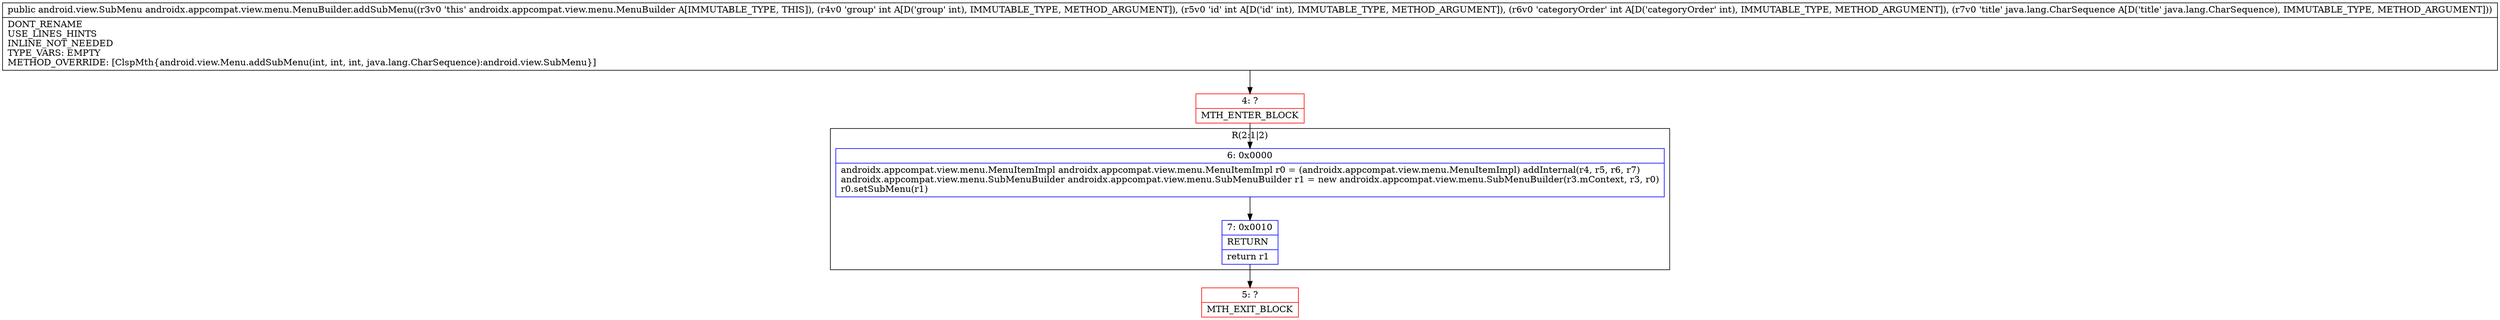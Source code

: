 digraph "CFG forandroidx.appcompat.view.menu.MenuBuilder.addSubMenu(IIILjava\/lang\/CharSequence;)Landroid\/view\/SubMenu;" {
subgraph cluster_Region_1543628394 {
label = "R(2:1|2)";
node [shape=record,color=blue];
Node_6 [shape=record,label="{6\:\ 0x0000|androidx.appcompat.view.menu.MenuItemImpl androidx.appcompat.view.menu.MenuItemImpl r0 = (androidx.appcompat.view.menu.MenuItemImpl) addInternal(r4, r5, r6, r7)\landroidx.appcompat.view.menu.SubMenuBuilder androidx.appcompat.view.menu.SubMenuBuilder r1 = new androidx.appcompat.view.menu.SubMenuBuilder(r3.mContext, r3, r0)\lr0.setSubMenu(r1)\l}"];
Node_7 [shape=record,label="{7\:\ 0x0010|RETURN\l|return r1\l}"];
}
Node_4 [shape=record,color=red,label="{4\:\ ?|MTH_ENTER_BLOCK\l}"];
Node_5 [shape=record,color=red,label="{5\:\ ?|MTH_EXIT_BLOCK\l}"];
MethodNode[shape=record,label="{public android.view.SubMenu androidx.appcompat.view.menu.MenuBuilder.addSubMenu((r3v0 'this' androidx.appcompat.view.menu.MenuBuilder A[IMMUTABLE_TYPE, THIS]), (r4v0 'group' int A[D('group' int), IMMUTABLE_TYPE, METHOD_ARGUMENT]), (r5v0 'id' int A[D('id' int), IMMUTABLE_TYPE, METHOD_ARGUMENT]), (r6v0 'categoryOrder' int A[D('categoryOrder' int), IMMUTABLE_TYPE, METHOD_ARGUMENT]), (r7v0 'title' java.lang.CharSequence A[D('title' java.lang.CharSequence), IMMUTABLE_TYPE, METHOD_ARGUMENT]))  | DONT_RENAME\lUSE_LINES_HINTS\lINLINE_NOT_NEEDED\lTYPE_VARS: EMPTY\lMETHOD_OVERRIDE: [ClspMth\{android.view.Menu.addSubMenu(int, int, int, java.lang.CharSequence):android.view.SubMenu\}]\l}"];
MethodNode -> Node_4;Node_6 -> Node_7;
Node_7 -> Node_5;
Node_4 -> Node_6;
}

